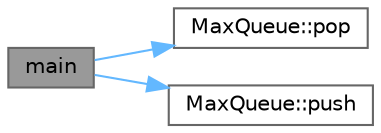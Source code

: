 digraph "main"
{
 // LATEX_PDF_SIZE
  bgcolor="transparent";
  edge [fontname=Helvetica,fontsize=10,labelfontname=Helvetica,labelfontsize=10];
  node [fontname=Helvetica,fontsize=10,shape=box,height=0.2,width=0.4];
  rankdir="LR";
  Node1 [label="main",height=0.2,width=0.4,color="gray40", fillcolor="grey60", style="filled", fontcolor="black",tooltip=" "];
  Node1 -> Node2 [color="steelblue1",style="solid"];
  Node2 [label="MaxQueue::pop",height=0.2,width=0.4,color="grey40", fillcolor="white", style="filled",URL="$class_max_queue.html#a312e7f6c761a199c1369fbe651e084f0",tooltip="Elimina el primer elemento de la cola."];
  Node1 -> Node3 [color="steelblue1",style="solid"];
  Node3 [label="MaxQueue::push",height=0.2,width=0.4,color="grey40", fillcolor="white", style="filled",URL="$class_max_queue.html#a29304072dd85ace7469a7f42a2e5f78d",tooltip="Almacena en la ultima posicion una instancia de tipo element."];
}
